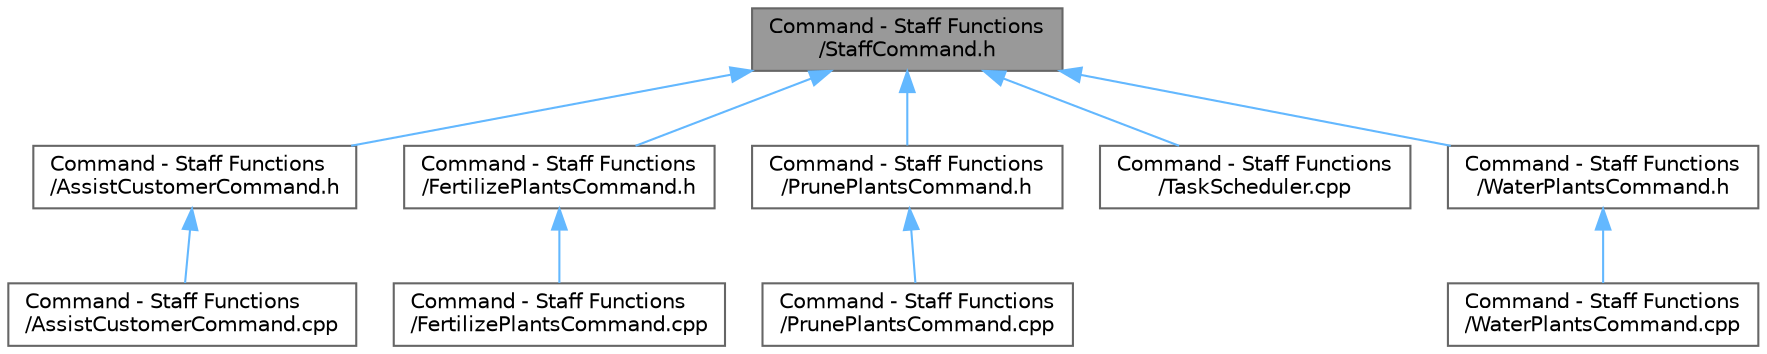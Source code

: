 digraph "Command - Staff Functions/StaffCommand.h"
{
 // INTERACTIVE_SVG=YES
 // LATEX_PDF_SIZE
  bgcolor="transparent";
  edge [fontname=Helvetica,fontsize=10,labelfontname=Helvetica,labelfontsize=10];
  node [fontname=Helvetica,fontsize=10,shape=box,height=0.2,width=0.4];
  Node1 [id="Node000001",label="Command - Staff Functions\l/StaffCommand.h",height=0.2,width=0.4,color="gray40", fillcolor="grey60", style="filled", fontcolor="black",tooltip="Abstract Command interface for the Command design pattern."];
  Node1 -> Node2 [id="edge1_Node000001_Node000002",dir="back",color="steelblue1",style="solid",tooltip=" "];
  Node2 [id="Node000002",label="Command - Staff Functions\l/AssistCustomerCommand.h",height=0.2,width=0.4,color="grey40", fillcolor="white", style="filled",URL="$_assist_customer_command_8h.html",tooltip="Concrete Command for customer assistance operations."];
  Node2 -> Node3 [id="edge2_Node000002_Node000003",dir="back",color="steelblue1",style="solid",tooltip=" "];
  Node3 [id="Node000003",label="Command - Staff Functions\l/AssistCustomerCommand.cpp",height=0.2,width=0.4,color="grey40", fillcolor="white", style="filled",URL="$_assist_customer_command_8cpp.html",tooltip=" "];
  Node1 -> Node4 [id="edge3_Node000001_Node000004",dir="back",color="steelblue1",style="solid",tooltip=" "];
  Node4 [id="Node000004",label="Command - Staff Functions\l/FertilizePlantsCommand.h",height=0.2,width=0.4,color="grey40", fillcolor="white", style="filled",URL="$_fertilize_plants_command_8h.html",tooltip="Concrete Command for plant fertilization operations."];
  Node4 -> Node5 [id="edge4_Node000004_Node000005",dir="back",color="steelblue1",style="solid",tooltip=" "];
  Node5 [id="Node000005",label="Command - Staff Functions\l/FertilizePlantsCommand.cpp",height=0.2,width=0.4,color="grey40", fillcolor="white", style="filled",URL="$_fertilize_plants_command_8cpp.html",tooltip=" "];
  Node1 -> Node6 [id="edge5_Node000001_Node000006",dir="back",color="steelblue1",style="solid",tooltip=" "];
  Node6 [id="Node000006",label="Command - Staff Functions\l/PrunePlantsCommand.h",height=0.2,width=0.4,color="grey40", fillcolor="white", style="filled",URL="$_prune_plants_command_8h.html",tooltip="Concrete Command for plant pruning operations."];
  Node6 -> Node7 [id="edge6_Node000006_Node000007",dir="back",color="steelblue1",style="solid",tooltip=" "];
  Node7 [id="Node000007",label="Command - Staff Functions\l/PrunePlantsCommand.cpp",height=0.2,width=0.4,color="grey40", fillcolor="white", style="filled",URL="$_prune_plants_command_8cpp.html",tooltip=" "];
  Node1 -> Node8 [id="edge7_Node000001_Node000008",dir="back",color="steelblue1",style="solid",tooltip=" "];
  Node8 [id="Node000008",label="Command - Staff Functions\l/TaskScheduler.cpp",height=0.2,width=0.4,color="grey40", fillcolor="white", style="filled",URL="$_task_scheduler_8cpp.html",tooltip=" "];
  Node1 -> Node9 [id="edge8_Node000001_Node000009",dir="back",color="steelblue1",style="solid",tooltip=" "];
  Node9 [id="Node000009",label="Command - Staff Functions\l/WaterPlantsCommand.h",height=0.2,width=0.4,color="grey40", fillcolor="white", style="filled",URL="$_water_plants_command_8h.html",tooltip="Concrete Command for plant watering operations."];
  Node9 -> Node10 [id="edge9_Node000009_Node000010",dir="back",color="steelblue1",style="solid",tooltip=" "];
  Node10 [id="Node000010",label="Command - Staff Functions\l/WaterPlantsCommand.cpp",height=0.2,width=0.4,color="grey40", fillcolor="white", style="filled",URL="$_water_plants_command_8cpp.html",tooltip=" "];
}
